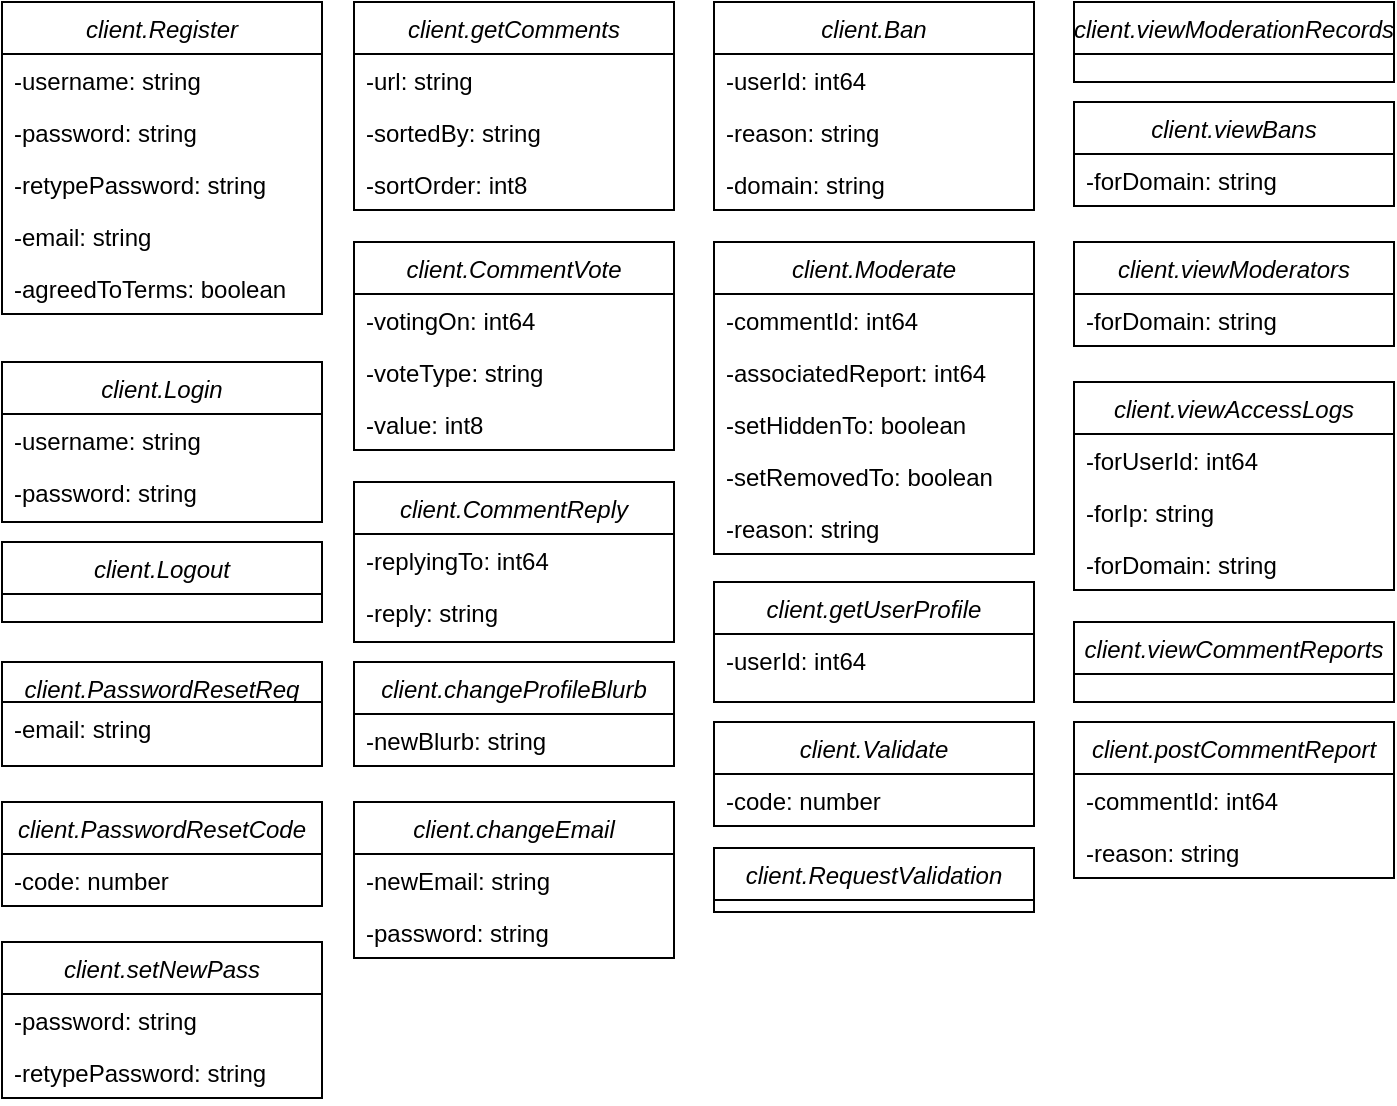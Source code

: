 <mxfile version="20.5.3" type="device"><diagram id="C5RBs43oDa-KdzZeNtuy" name="Page-1"><mxGraphModel dx="1048" dy="824" grid="1" gridSize="10" guides="1" tooltips="1" connect="1" arrows="1" fold="1" page="1" pageScale="1" pageWidth="827" pageHeight="1169" math="0" shadow="0"><root><mxCell id="WIyWlLk6GJQsqaUBKTNV-0"/><mxCell id="WIyWlLk6GJQsqaUBKTNV-1" parent="WIyWlLk6GJQsqaUBKTNV-0"/><mxCell id="zkfFHV4jXpPFQw0GAbJ--0" value="client.CommentReply" style="swimlane;fontStyle=2;align=center;verticalAlign=top;childLayout=stackLayout;horizontal=1;startSize=26;horizontalStack=0;resizeParent=1;resizeLast=0;collapsible=1;marginBottom=0;rounded=0;shadow=0;strokeWidth=1;" parent="WIyWlLk6GJQsqaUBKTNV-1" vertex="1"><mxGeometry x="190" y="270" width="160" height="80" as="geometry"><mxRectangle x="230" y="140" width="160" height="26" as="alternateBounds"/></mxGeometry></mxCell><mxCell id="zkfFHV4jXpPFQw0GAbJ--1" value="-replyingTo: int64" style="text;align=left;verticalAlign=top;spacingLeft=4;spacingRight=4;overflow=hidden;rotatable=0;points=[[0,0.5],[1,0.5]];portConstraint=eastwest;" parent="zkfFHV4jXpPFQw0GAbJ--0" vertex="1"><mxGeometry y="26" width="160" height="26" as="geometry"/></mxCell><mxCell id="zkfFHV4jXpPFQw0GAbJ--2" value="-reply: string" style="text;align=left;verticalAlign=top;spacingLeft=4;spacingRight=4;overflow=hidden;rotatable=0;points=[[0,0.5],[1,0.5]];portConstraint=eastwest;rounded=0;shadow=0;html=0;" parent="zkfFHV4jXpPFQw0GAbJ--0" vertex="1"><mxGeometry y="52" width="160" height="26" as="geometry"/></mxCell><mxCell id="snXZqqnooMRKyuVAWHmH-0" value="client.CommentVote" style="swimlane;fontStyle=2;align=center;verticalAlign=top;childLayout=stackLayout;horizontal=1;startSize=26;horizontalStack=0;resizeParent=1;resizeLast=0;collapsible=1;marginBottom=0;rounded=0;shadow=0;strokeWidth=1;" parent="WIyWlLk6GJQsqaUBKTNV-1" vertex="1"><mxGeometry x="190" y="150" width="160" height="104" as="geometry"><mxRectangle x="230" y="140" width="160" height="26" as="alternateBounds"/></mxGeometry></mxCell><mxCell id="snXZqqnooMRKyuVAWHmH-1" value="-votingOn: int64" style="text;align=left;verticalAlign=top;spacingLeft=4;spacingRight=4;overflow=hidden;rotatable=0;points=[[0,0.5],[1,0.5]];portConstraint=eastwest;" parent="snXZqqnooMRKyuVAWHmH-0" vertex="1"><mxGeometry y="26" width="160" height="26" as="geometry"/></mxCell><mxCell id="snXZqqnooMRKyuVAWHmH-2" value="-voteType: string" style="text;align=left;verticalAlign=top;spacingLeft=4;spacingRight=4;overflow=hidden;rotatable=0;points=[[0,0.5],[1,0.5]];portConstraint=eastwest;rounded=0;shadow=0;html=0;" parent="snXZqqnooMRKyuVAWHmH-0" vertex="1"><mxGeometry y="52" width="160" height="26" as="geometry"/></mxCell><mxCell id="snXZqqnooMRKyuVAWHmH-3" value="-value: int8" style="text;align=left;verticalAlign=top;spacingLeft=4;spacingRight=4;overflow=hidden;rotatable=0;points=[[0,0.5],[1,0.5]];portConstraint=eastwest;rounded=0;shadow=0;html=0;" parent="snXZqqnooMRKyuVAWHmH-0" vertex="1"><mxGeometry y="78" width="160" height="26" as="geometry"/></mxCell><mxCell id="snXZqqnooMRKyuVAWHmH-4" value="client.getComments" style="swimlane;fontStyle=2;align=center;verticalAlign=top;childLayout=stackLayout;horizontal=1;startSize=26;horizontalStack=0;resizeParent=1;resizeLast=0;collapsible=1;marginBottom=0;rounded=0;shadow=0;strokeWidth=1;" parent="WIyWlLk6GJQsqaUBKTNV-1" vertex="1"><mxGeometry x="190" y="30" width="160" height="104" as="geometry"><mxRectangle x="230" y="140" width="160" height="26" as="alternateBounds"/></mxGeometry></mxCell><mxCell id="snXZqqnooMRKyuVAWHmH-5" value="-url: string" style="text;align=left;verticalAlign=top;spacingLeft=4;spacingRight=4;overflow=hidden;rotatable=0;points=[[0,0.5],[1,0.5]];portConstraint=eastwest;" parent="snXZqqnooMRKyuVAWHmH-4" vertex="1"><mxGeometry y="26" width="160" height="26" as="geometry"/></mxCell><mxCell id="snXZqqnooMRKyuVAWHmH-6" value="-sortedBy: string" style="text;align=left;verticalAlign=top;spacingLeft=4;spacingRight=4;overflow=hidden;rotatable=0;points=[[0,0.5],[1,0.5]];portConstraint=eastwest;rounded=0;shadow=0;html=0;" parent="snXZqqnooMRKyuVAWHmH-4" vertex="1"><mxGeometry y="52" width="160" height="26" as="geometry"/></mxCell><mxCell id="snXZqqnooMRKyuVAWHmH-7" value="-sortOrder: int8" style="text;align=left;verticalAlign=top;spacingLeft=4;spacingRight=4;overflow=hidden;rotatable=0;points=[[0,0.5],[1,0.5]];portConstraint=eastwest;rounded=0;shadow=0;html=0;" parent="snXZqqnooMRKyuVAWHmH-4" vertex="1"><mxGeometry y="78" width="160" height="26" as="geometry"/></mxCell><mxCell id="snXZqqnooMRKyuVAWHmH-12" value="client.getUserProfile" style="swimlane;fontStyle=2;align=center;verticalAlign=top;childLayout=stackLayout;horizontal=1;startSize=26;horizontalStack=0;resizeParent=1;resizeLast=0;collapsible=1;marginBottom=0;rounded=0;shadow=0;strokeWidth=1;" parent="WIyWlLk6GJQsqaUBKTNV-1" vertex="1"><mxGeometry x="370" y="320" width="160" height="60" as="geometry"><mxRectangle x="230" y="140" width="160" height="26" as="alternateBounds"/></mxGeometry></mxCell><mxCell id="snXZqqnooMRKyuVAWHmH-13" value="-userId: int64" style="text;align=left;verticalAlign=top;spacingLeft=4;spacingRight=4;overflow=hidden;rotatable=0;points=[[0,0.5],[1,0.5]];portConstraint=eastwest;" parent="snXZqqnooMRKyuVAWHmH-12" vertex="1"><mxGeometry y="26" width="160" height="26" as="geometry"/></mxCell><mxCell id="PyObw-xVdjRMz8pGVixC-0" value="client.postCommentReport" style="swimlane;fontStyle=2;align=center;verticalAlign=top;childLayout=stackLayout;horizontal=1;startSize=26;horizontalStack=0;resizeParent=1;resizeLast=0;collapsible=1;marginBottom=0;rounded=0;shadow=0;strokeWidth=1;" parent="WIyWlLk6GJQsqaUBKTNV-1" vertex="1"><mxGeometry x="550" y="390" width="160" height="78" as="geometry"><mxRectangle x="230" y="140" width="160" height="26" as="alternateBounds"/></mxGeometry></mxCell><mxCell id="PyObw-xVdjRMz8pGVixC-1" value="-commentId: int64" style="text;align=left;verticalAlign=top;spacingLeft=4;spacingRight=4;overflow=hidden;rotatable=0;points=[[0,0.5],[1,0.5]];portConstraint=eastwest;" parent="PyObw-xVdjRMz8pGVixC-0" vertex="1"><mxGeometry y="26" width="160" height="26" as="geometry"/></mxCell><mxCell id="PyObw-xVdjRMz8pGVixC-2" value="-reason: string" style="text;align=left;verticalAlign=top;spacingLeft=4;spacingRight=4;overflow=hidden;rotatable=0;points=[[0,0.5],[1,0.5]];portConstraint=eastwest;" parent="PyObw-xVdjRMz8pGVixC-0" vertex="1"><mxGeometry y="52" width="160" height="26" as="geometry"/></mxCell><mxCell id="PyObw-xVdjRMz8pGVixC-3" value="client.viewCommentReports" style="swimlane;fontStyle=2;align=center;verticalAlign=top;childLayout=stackLayout;horizontal=1;startSize=26;horizontalStack=0;resizeParent=1;resizeLast=0;collapsible=1;marginBottom=0;rounded=0;shadow=0;strokeWidth=1;" parent="WIyWlLk6GJQsqaUBKTNV-1" vertex="1"><mxGeometry x="550" y="340" width="160" height="40" as="geometry"><mxRectangle x="230" y="140" width="160" height="26" as="alternateBounds"/></mxGeometry></mxCell><mxCell id="PyObw-xVdjRMz8pGVixC-5" value="client.viewModerationRecords" style="swimlane;fontStyle=2;align=center;verticalAlign=top;childLayout=stackLayout;horizontal=1;startSize=26;horizontalStack=0;resizeParent=1;resizeLast=0;collapsible=1;marginBottom=0;rounded=0;shadow=0;strokeWidth=1;" parent="WIyWlLk6GJQsqaUBKTNV-1" vertex="1"><mxGeometry x="550" y="30" width="160" height="40" as="geometry"><mxRectangle x="230" y="140" width="160" height="26" as="alternateBounds"/></mxGeometry></mxCell><mxCell id="PyObw-xVdjRMz8pGVixC-6" value="client.viewAccessLogs" style="swimlane;fontStyle=2;align=center;verticalAlign=top;childLayout=stackLayout;horizontal=1;startSize=26;horizontalStack=0;resizeParent=1;resizeLast=0;collapsible=1;marginBottom=0;rounded=0;shadow=0;strokeWidth=1;" parent="WIyWlLk6GJQsqaUBKTNV-1" vertex="1"><mxGeometry x="550" y="220" width="160" height="104" as="geometry"><mxRectangle x="230" y="140" width="160" height="26" as="alternateBounds"/></mxGeometry></mxCell><mxCell id="PyObw-xVdjRMz8pGVixC-7" value="-forUserId: int64" style="text;align=left;verticalAlign=top;spacingLeft=4;spacingRight=4;overflow=hidden;rotatable=0;points=[[0,0.5],[1,0.5]];portConstraint=eastwest;" parent="PyObw-xVdjRMz8pGVixC-6" vertex="1"><mxGeometry y="26" width="160" height="26" as="geometry"/></mxCell><mxCell id="PyObw-xVdjRMz8pGVixC-8" value="-forIp: string" style="text;align=left;verticalAlign=top;spacingLeft=4;spacingRight=4;overflow=hidden;rotatable=0;points=[[0,0.5],[1,0.5]];portConstraint=eastwest;" parent="PyObw-xVdjRMz8pGVixC-6" vertex="1"><mxGeometry y="52" width="160" height="26" as="geometry"/></mxCell><mxCell id="PyObw-xVdjRMz8pGVixC-9" value="-forDomain: string" style="text;align=left;verticalAlign=top;spacingLeft=4;spacingRight=4;overflow=hidden;rotatable=0;points=[[0,0.5],[1,0.5]];portConstraint=eastwest;" parent="PyObw-xVdjRMz8pGVixC-6" vertex="1"><mxGeometry y="78" width="160" height="26" as="geometry"/></mxCell><mxCell id="PyObw-xVdjRMz8pGVixC-10" value="client.viewModerators" style="swimlane;fontStyle=2;align=center;verticalAlign=top;childLayout=stackLayout;horizontal=1;startSize=26;horizontalStack=0;resizeParent=1;resizeLast=0;collapsible=1;marginBottom=0;rounded=0;shadow=0;strokeWidth=1;" parent="WIyWlLk6GJQsqaUBKTNV-1" vertex="1"><mxGeometry x="550" y="150" width="160" height="52" as="geometry"><mxRectangle x="230" y="140" width="160" height="26" as="alternateBounds"/></mxGeometry></mxCell><mxCell id="PyObw-xVdjRMz8pGVixC-11" value="-forDomain: string" style="text;align=left;verticalAlign=top;spacingLeft=4;spacingRight=4;overflow=hidden;rotatable=0;points=[[0,0.5],[1,0.5]];portConstraint=eastwest;" parent="PyObw-xVdjRMz8pGVixC-10" vertex="1"><mxGeometry y="26" width="160" height="26" as="geometry"/></mxCell><mxCell id="PyObw-xVdjRMz8pGVixC-12" value="client.Ban" style="swimlane;fontStyle=2;align=center;verticalAlign=top;childLayout=stackLayout;horizontal=1;startSize=26;horizontalStack=0;resizeParent=1;resizeLast=0;collapsible=1;marginBottom=0;rounded=0;shadow=0;strokeWidth=1;" parent="WIyWlLk6GJQsqaUBKTNV-1" vertex="1"><mxGeometry x="370" y="30" width="160" height="104" as="geometry"><mxRectangle x="230" y="140" width="160" height="26" as="alternateBounds"/></mxGeometry></mxCell><mxCell id="PyObw-xVdjRMz8pGVixC-13" value="-userId: int64" style="text;align=left;verticalAlign=top;spacingLeft=4;spacingRight=4;overflow=hidden;rotatable=0;points=[[0,0.5],[1,0.5]];portConstraint=eastwest;" parent="PyObw-xVdjRMz8pGVixC-12" vertex="1"><mxGeometry y="26" width="160" height="26" as="geometry"/></mxCell><mxCell id="PyObw-xVdjRMz8pGVixC-14" value="-reason: string" style="text;align=left;verticalAlign=top;spacingLeft=4;spacingRight=4;overflow=hidden;rotatable=0;points=[[0,0.5],[1,0.5]];portConstraint=eastwest;" parent="PyObw-xVdjRMz8pGVixC-12" vertex="1"><mxGeometry y="52" width="160" height="26" as="geometry"/></mxCell><mxCell id="PyObw-xVdjRMz8pGVixC-15" value="-domain: string" style="text;align=left;verticalAlign=top;spacingLeft=4;spacingRight=4;overflow=hidden;rotatable=0;points=[[0,0.5],[1,0.5]];portConstraint=eastwest;" parent="PyObw-xVdjRMz8pGVixC-12" vertex="1"><mxGeometry y="78" width="160" height="26" as="geometry"/></mxCell><mxCell id="PyObw-xVdjRMz8pGVixC-16" value="client.viewBans" style="swimlane;fontStyle=2;align=center;verticalAlign=top;childLayout=stackLayout;horizontal=1;startSize=26;horizontalStack=0;resizeParent=1;resizeLast=0;collapsible=1;marginBottom=0;rounded=0;shadow=0;strokeWidth=1;" parent="WIyWlLk6GJQsqaUBKTNV-1" vertex="1"><mxGeometry x="550" y="80" width="160" height="52" as="geometry"><mxRectangle x="230" y="140" width="160" height="26" as="alternateBounds"/></mxGeometry></mxCell><mxCell id="PyObw-xVdjRMz8pGVixC-17" value="-forDomain: string" style="text;align=left;verticalAlign=top;spacingLeft=4;spacingRight=4;overflow=hidden;rotatable=0;points=[[0,0.5],[1,0.5]];portConstraint=eastwest;" parent="PyObw-xVdjRMz8pGVixC-16" vertex="1"><mxGeometry y="26" width="160" height="26" as="geometry"/></mxCell><mxCell id="PyObw-xVdjRMz8pGVixC-18" value="client.Login" style="swimlane;fontStyle=2;align=center;verticalAlign=top;childLayout=stackLayout;horizontal=1;startSize=26;horizontalStack=0;resizeParent=1;resizeLast=0;collapsible=1;marginBottom=0;rounded=0;shadow=0;strokeWidth=1;" parent="WIyWlLk6GJQsqaUBKTNV-1" vertex="1"><mxGeometry x="14" y="210" width="160" height="80" as="geometry"><mxRectangle x="230" y="140" width="160" height="26" as="alternateBounds"/></mxGeometry></mxCell><mxCell id="PyObw-xVdjRMz8pGVixC-19" value="-username: string" style="text;align=left;verticalAlign=top;spacingLeft=4;spacingRight=4;overflow=hidden;rotatable=0;points=[[0,0.5],[1,0.5]];portConstraint=eastwest;" parent="PyObw-xVdjRMz8pGVixC-18" vertex="1"><mxGeometry y="26" width="160" height="26" as="geometry"/></mxCell><mxCell id="PyObw-xVdjRMz8pGVixC-20" value="-password: string&#10;" style="text;align=left;verticalAlign=top;spacingLeft=4;spacingRight=4;overflow=hidden;rotatable=0;points=[[0,0.5],[1,0.5]];portConstraint=eastwest;" parent="PyObw-xVdjRMz8pGVixC-18" vertex="1"><mxGeometry y="52" width="160" height="26" as="geometry"/></mxCell><mxCell id="PyObw-xVdjRMz8pGVixC-22" value="client.Logout" style="swimlane;fontStyle=2;align=center;verticalAlign=top;childLayout=stackLayout;horizontal=1;startSize=26;horizontalStack=0;resizeParent=1;resizeLast=0;collapsible=1;marginBottom=0;rounded=0;shadow=0;strokeWidth=1;" parent="WIyWlLk6GJQsqaUBKTNV-1" vertex="1"><mxGeometry x="14" y="300" width="160" height="40" as="geometry"><mxRectangle x="230" y="140" width="160" height="26" as="alternateBounds"/></mxGeometry></mxCell><mxCell id="PyObw-xVdjRMz8pGVixC-23" value="client.Register" style="swimlane;fontStyle=2;align=center;verticalAlign=top;childLayout=stackLayout;horizontal=1;startSize=26;horizontalStack=0;resizeParent=1;resizeLast=0;collapsible=1;marginBottom=0;rounded=0;shadow=0;strokeWidth=1;" parent="WIyWlLk6GJQsqaUBKTNV-1" vertex="1"><mxGeometry x="14" y="30" width="160" height="156" as="geometry"><mxRectangle x="230" y="140" width="160" height="26" as="alternateBounds"/></mxGeometry></mxCell><mxCell id="PyObw-xVdjRMz8pGVixC-24" value="-username: string" style="text;align=left;verticalAlign=top;spacingLeft=4;spacingRight=4;overflow=hidden;rotatable=0;points=[[0,0.5],[1,0.5]];portConstraint=eastwest;" parent="PyObw-xVdjRMz8pGVixC-23" vertex="1"><mxGeometry y="26" width="160" height="26" as="geometry"/></mxCell><mxCell id="PyObw-xVdjRMz8pGVixC-25" value="-password: string&#10;" style="text;align=left;verticalAlign=top;spacingLeft=4;spacingRight=4;overflow=hidden;rotatable=0;points=[[0,0.5],[1,0.5]];portConstraint=eastwest;" parent="PyObw-xVdjRMz8pGVixC-23" vertex="1"><mxGeometry y="52" width="160" height="26" as="geometry"/></mxCell><mxCell id="PyObw-xVdjRMz8pGVixC-26" value="-retypePassword: string" style="text;align=left;verticalAlign=top;spacingLeft=4;spacingRight=4;overflow=hidden;rotatable=0;points=[[0,0.5],[1,0.5]];portConstraint=eastwest;" parent="PyObw-xVdjRMz8pGVixC-23" vertex="1"><mxGeometry y="78" width="160" height="26" as="geometry"/></mxCell><mxCell id="PyObw-xVdjRMz8pGVixC-27" value="-email: string" style="text;align=left;verticalAlign=top;spacingLeft=4;spacingRight=4;overflow=hidden;rotatable=0;points=[[0,0.5],[1,0.5]];portConstraint=eastwest;" parent="PyObw-xVdjRMz8pGVixC-23" vertex="1"><mxGeometry y="104" width="160" height="26" as="geometry"/></mxCell><mxCell id="PyObw-xVdjRMz8pGVixC-28" value="-agreedToTerms: boolean" style="text;align=left;verticalAlign=top;spacingLeft=4;spacingRight=4;overflow=hidden;rotatable=0;points=[[0,0.5],[1,0.5]];portConstraint=eastwest;" parent="PyObw-xVdjRMz8pGVixC-23" vertex="1"><mxGeometry y="130" width="160" height="26" as="geometry"/></mxCell><mxCell id="LtO-KbBI3fka6PKyCXVS-1" value="client.Moderate" style="swimlane;fontStyle=2;align=center;verticalAlign=top;childLayout=stackLayout;horizontal=1;startSize=26;horizontalStack=0;resizeParent=1;resizeLast=0;collapsible=1;marginBottom=0;rounded=0;shadow=0;strokeWidth=1;" parent="WIyWlLk6GJQsqaUBKTNV-1" vertex="1"><mxGeometry x="370" y="150" width="160" height="156" as="geometry"><mxRectangle x="230" y="140" width="160" height="26" as="alternateBounds"/></mxGeometry></mxCell><mxCell id="LtO-KbBI3fka6PKyCXVS-2" value="-commentId: int64" style="text;align=left;verticalAlign=top;spacingLeft=4;spacingRight=4;overflow=hidden;rotatable=0;points=[[0,0.5],[1,0.5]];portConstraint=eastwest;" parent="LtO-KbBI3fka6PKyCXVS-1" vertex="1"><mxGeometry y="26" width="160" height="26" as="geometry"/></mxCell><mxCell id="LtO-KbBI3fka6PKyCXVS-3" value="-associatedReport: int64" style="text;align=left;verticalAlign=top;spacingLeft=4;spacingRight=4;overflow=hidden;rotatable=0;points=[[0,0.5],[1,0.5]];portConstraint=eastwest;" parent="LtO-KbBI3fka6PKyCXVS-1" vertex="1"><mxGeometry y="52" width="160" height="26" as="geometry"/></mxCell><mxCell id="LtO-KbBI3fka6PKyCXVS-4" value="-setHiddenTo: boolean" style="text;align=left;verticalAlign=top;spacingLeft=4;spacingRight=4;overflow=hidden;rotatable=0;points=[[0,0.5],[1,0.5]];portConstraint=eastwest;" parent="LtO-KbBI3fka6PKyCXVS-1" vertex="1"><mxGeometry y="78" width="160" height="26" as="geometry"/></mxCell><mxCell id="LtO-KbBI3fka6PKyCXVS-5" value="-setRemovedTo: boolean" style="text;align=left;verticalAlign=top;spacingLeft=4;spacingRight=4;overflow=hidden;rotatable=0;points=[[0,0.5],[1,0.5]];portConstraint=eastwest;" parent="LtO-KbBI3fka6PKyCXVS-1" vertex="1"><mxGeometry y="104" width="160" height="26" as="geometry"/></mxCell><mxCell id="LtO-KbBI3fka6PKyCXVS-6" value="-reason: string" style="text;align=left;verticalAlign=top;spacingLeft=4;spacingRight=4;overflow=hidden;rotatable=0;points=[[0,0.5],[1,0.5]];portConstraint=eastwest;" parent="LtO-KbBI3fka6PKyCXVS-1" vertex="1"><mxGeometry y="130" width="160" height="26" as="geometry"/></mxCell><mxCell id="drRniZbNzslDYXodp92B-0" value="client.changeProfileBlurb" style="swimlane;fontStyle=2;align=center;verticalAlign=top;childLayout=stackLayout;horizontal=1;startSize=26;horizontalStack=0;resizeParent=1;resizeLast=0;collapsible=1;marginBottom=0;rounded=0;shadow=0;strokeWidth=1;" parent="WIyWlLk6GJQsqaUBKTNV-1" vertex="1"><mxGeometry x="190" y="360" width="160" height="52" as="geometry"><mxRectangle x="230" y="140" width="160" height="26" as="alternateBounds"/></mxGeometry></mxCell><mxCell id="drRniZbNzslDYXodp92B-1" value="-newBlurb: string" style="text;align=left;verticalAlign=top;spacingLeft=4;spacingRight=4;overflow=hidden;rotatable=0;points=[[0,0.5],[1,0.5]];portConstraint=eastwest;" parent="drRniZbNzslDYXodp92B-0" vertex="1"><mxGeometry y="26" width="160" height="26" as="geometry"/></mxCell><mxCell id="drRniZbNzslDYXodp92B-3" value="client.changeEmail" style="swimlane;fontStyle=2;align=center;verticalAlign=top;childLayout=stackLayout;horizontal=1;startSize=26;horizontalStack=0;resizeParent=1;resizeLast=0;collapsible=1;marginBottom=0;rounded=0;shadow=0;strokeWidth=1;" parent="WIyWlLk6GJQsqaUBKTNV-1" vertex="1"><mxGeometry x="190" y="430" width="160" height="78" as="geometry"><mxRectangle x="230" y="140" width="160" height="26" as="alternateBounds"/></mxGeometry></mxCell><mxCell id="drRniZbNzslDYXodp92B-4" value="-newEmail: string" style="text;align=left;verticalAlign=top;spacingLeft=4;spacingRight=4;overflow=hidden;rotatable=0;points=[[0,0.5],[1,0.5]];portConstraint=eastwest;" parent="drRniZbNzslDYXodp92B-3" vertex="1"><mxGeometry y="26" width="160" height="26" as="geometry"/></mxCell><mxCell id="drRniZbNzslDYXodp92B-5" value="-password: string" style="text;align=left;verticalAlign=top;spacingLeft=4;spacingRight=4;overflow=hidden;rotatable=0;points=[[0,0.5],[1,0.5]];portConstraint=eastwest;" parent="drRniZbNzslDYXodp92B-3" vertex="1"><mxGeometry y="52" width="160" height="26" as="geometry"/></mxCell><mxCell id="drRniZbNzslDYXodp92B-6" value="client.PasswordResetReq" style="swimlane;fontStyle=2;align=center;verticalAlign=top;childLayout=stackLayout;horizontal=1;startSize=20;horizontalStack=0;resizeParent=1;resizeLast=0;collapsible=1;marginBottom=0;rounded=0;shadow=0;strokeWidth=1;" parent="WIyWlLk6GJQsqaUBKTNV-1" vertex="1"><mxGeometry x="14" y="360" width="160" height="52" as="geometry"><mxRectangle x="230" y="140" width="160" height="26" as="alternateBounds"/></mxGeometry></mxCell><mxCell id="drRniZbNzslDYXodp92B-7" value="-email: string" style="text;align=left;verticalAlign=top;spacingLeft=4;spacingRight=4;overflow=hidden;rotatable=0;points=[[0,0.5],[1,0.5]];portConstraint=eastwest;" parent="drRniZbNzslDYXodp92B-6" vertex="1"><mxGeometry y="20" width="160" height="26" as="geometry"/></mxCell><mxCell id="3OXBezlfQLKZk46glUkg-0" value="client.PasswordResetCode" style="swimlane;fontStyle=2;align=center;verticalAlign=top;childLayout=stackLayout;horizontal=1;startSize=26;horizontalStack=0;resizeParent=1;resizeLast=0;collapsible=1;marginBottom=0;rounded=0;shadow=0;strokeWidth=1;" vertex="1" parent="WIyWlLk6GJQsqaUBKTNV-1"><mxGeometry x="14" y="430" width="160" height="52" as="geometry"><mxRectangle x="230" y="140" width="160" height="26" as="alternateBounds"/></mxGeometry></mxCell><mxCell id="3OXBezlfQLKZk46glUkg-1" value="-code: number" style="text;align=left;verticalAlign=top;spacingLeft=4;spacingRight=4;overflow=hidden;rotatable=0;points=[[0,0.5],[1,0.5]];portConstraint=eastwest;" vertex="1" parent="3OXBezlfQLKZk46glUkg-0"><mxGeometry y="26" width="160" height="26" as="geometry"/></mxCell><mxCell id="3OXBezlfQLKZk46glUkg-2" value="client.setNewPass" style="swimlane;fontStyle=2;align=center;verticalAlign=top;childLayout=stackLayout;horizontal=1;startSize=26;horizontalStack=0;resizeParent=1;resizeLast=0;collapsible=1;marginBottom=0;rounded=0;shadow=0;strokeWidth=1;" vertex="1" parent="WIyWlLk6GJQsqaUBKTNV-1"><mxGeometry x="14" y="500" width="160" height="78" as="geometry"><mxRectangle x="230" y="140" width="160" height="26" as="alternateBounds"/></mxGeometry></mxCell><mxCell id="3OXBezlfQLKZk46glUkg-3" value="-password: string" style="text;align=left;verticalAlign=top;spacingLeft=4;spacingRight=4;overflow=hidden;rotatable=0;points=[[0,0.5],[1,0.5]];portConstraint=eastwest;" vertex="1" parent="3OXBezlfQLKZk46glUkg-2"><mxGeometry y="26" width="160" height="26" as="geometry"/></mxCell><mxCell id="3OXBezlfQLKZk46glUkg-4" value="-retypePassword: string" style="text;align=left;verticalAlign=top;spacingLeft=4;spacingRight=4;overflow=hidden;rotatable=0;points=[[0,0.5],[1,0.5]];portConstraint=eastwest;" vertex="1" parent="3OXBezlfQLKZk46glUkg-2"><mxGeometry y="52" width="160" height="26" as="geometry"/></mxCell><mxCell id="3OXBezlfQLKZk46glUkg-5" value="client.Validate" style="swimlane;fontStyle=2;align=center;verticalAlign=top;childLayout=stackLayout;horizontal=1;startSize=26;horizontalStack=0;resizeParent=1;resizeLast=0;collapsible=1;marginBottom=0;rounded=0;shadow=0;strokeWidth=1;" vertex="1" parent="WIyWlLk6GJQsqaUBKTNV-1"><mxGeometry x="370" y="390" width="160" height="52" as="geometry"><mxRectangle x="230" y="140" width="160" height="26" as="alternateBounds"/></mxGeometry></mxCell><mxCell id="3OXBezlfQLKZk46glUkg-6" value="-code: number" style="text;align=left;verticalAlign=top;spacingLeft=4;spacingRight=4;overflow=hidden;rotatable=0;points=[[0,0.5],[1,0.5]];portConstraint=eastwest;" vertex="1" parent="3OXBezlfQLKZk46glUkg-5"><mxGeometry y="26" width="160" height="26" as="geometry"/></mxCell><mxCell id="3OXBezlfQLKZk46glUkg-8" value="client.RequestValidation" style="swimlane;fontStyle=2;align=center;verticalAlign=top;childLayout=stackLayout;horizontal=1;startSize=26;horizontalStack=0;resizeParent=1;resizeLast=0;collapsible=1;marginBottom=0;rounded=0;shadow=0;strokeWidth=1;" vertex="1" parent="WIyWlLk6GJQsqaUBKTNV-1"><mxGeometry x="370" y="453" width="160" height="32" as="geometry"><mxRectangle x="230" y="140" width="160" height="26" as="alternateBounds"/></mxGeometry></mxCell></root></mxGraphModel></diagram></mxfile>